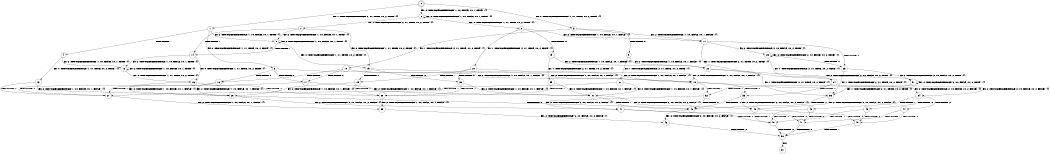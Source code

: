 digraph BCG {
size = "7, 10.5";
center = TRUE;
node [shape = circle];
0 [peripheries = 2];
0 -> 1 [label = "EX !1 !ATOMIC_EXCH_BRANCH (2, +1, TRUE, +0, 2, TRUE) !{}"];
0 -> 2 [label = "EX !2 !ATOMIC_EXCH_BRANCH (1, +0, FALSE, +0, 1, TRUE) !{}"];
0 -> 3 [label = "EX !0 !ATOMIC_EXCH_BRANCH (1, +1, TRUE, +0, 2, TRUE) !{}"];
1 -> 4 [label = "TERMINATE !1"];
1 -> 5 [label = "EX !2 !ATOMIC_EXCH_BRANCH (1, +0, FALSE, +0, 1, TRUE) !{}"];
1 -> 6 [label = "EX !0 !ATOMIC_EXCH_BRANCH (1, +1, TRUE, +0, 2, TRUE) !{}"];
2 -> 7 [label = "EX !1 !ATOMIC_EXCH_BRANCH (2, +1, TRUE, +0, 2, TRUE) !{}"];
2 -> 8 [label = "EX !0 !ATOMIC_EXCH_BRANCH (1, +1, TRUE, +0, 2, TRUE) !{}"];
2 -> 2 [label = "EX !2 !ATOMIC_EXCH_BRANCH (1, +0, FALSE, +0, 1, TRUE) !{}"];
3 -> 9 [label = "TERMINATE !0"];
3 -> 10 [label = "EX !1 !ATOMIC_EXCH_BRANCH (2, +1, TRUE, +0, 2, TRUE) !{}"];
3 -> 11 [label = "EX !2 !ATOMIC_EXCH_BRANCH (1, +0, FALSE, +0, 1, FALSE) !{}"];
4 -> 12 [label = "EX !2 !ATOMIC_EXCH_BRANCH (1, +0, FALSE, +0, 1, TRUE) !{}"];
4 -> 13 [label = "EX !0 !ATOMIC_EXCH_BRANCH (1, +1, TRUE, +0, 2, TRUE) !{}"];
5 -> 14 [label = "TERMINATE !1"];
5 -> 15 [label = "EX !0 !ATOMIC_EXCH_BRANCH (1, +1, TRUE, +0, 2, TRUE) !{}"];
5 -> 5 [label = "EX !2 !ATOMIC_EXCH_BRANCH (1, +0, FALSE, +0, 1, TRUE) !{}"];
6 -> 16 [label = "TERMINATE !1"];
6 -> 17 [label = "TERMINATE !0"];
6 -> 18 [label = "EX !2 !ATOMIC_EXCH_BRANCH (1, +0, FALSE, +0, 1, FALSE) !{}"];
7 -> 14 [label = "TERMINATE !1"];
7 -> 15 [label = "EX !0 !ATOMIC_EXCH_BRANCH (1, +1, TRUE, +0, 2, TRUE) !{}"];
7 -> 5 [label = "EX !2 !ATOMIC_EXCH_BRANCH (1, +0, FALSE, +0, 1, TRUE) !{}"];
8 -> 19 [label = "TERMINATE !0"];
8 -> 20 [label = "EX !1 !ATOMIC_EXCH_BRANCH (2, +1, TRUE, +0, 2, TRUE) !{}"];
8 -> 11 [label = "EX !2 !ATOMIC_EXCH_BRANCH (1, +0, FALSE, +0, 1, FALSE) !{}"];
9 -> 21 [label = "EX !1 !ATOMIC_EXCH_BRANCH (2, +1, TRUE, +0, 2, TRUE) !{}"];
9 -> 22 [label = "EX !2 !ATOMIC_EXCH_BRANCH (1, +0, FALSE, +0, 1, FALSE) !{}"];
10 -> 16 [label = "TERMINATE !1"];
10 -> 17 [label = "TERMINATE !0"];
10 -> 18 [label = "EX !2 !ATOMIC_EXCH_BRANCH (1, +0, FALSE, +0, 1, FALSE) !{}"];
11 -> 23 [label = "TERMINATE !0"];
11 -> 24 [label = "EX !1 !ATOMIC_EXCH_BRANCH (2, +1, TRUE, +0, 2, TRUE) !{}"];
11 -> 25 [label = "EX !2 !ATOMIC_EXCH_BRANCH (2, +0, FALSE, +0, 2, TRUE) !{}"];
12 -> 26 [label = "EX !0 !ATOMIC_EXCH_BRANCH (1, +1, TRUE, +0, 2, TRUE) !{}"];
12 -> 12 [label = "EX !2 !ATOMIC_EXCH_BRANCH (1, +0, FALSE, +0, 1, TRUE) !{}"];
13 -> 27 [label = "TERMINATE !0"];
13 -> 28 [label = "EX !2 !ATOMIC_EXCH_BRANCH (1, +0, FALSE, +0, 1, FALSE) !{}"];
14 -> 12 [label = "EX !2 !ATOMIC_EXCH_BRANCH (1, +0, FALSE, +0, 1, TRUE) !{}"];
14 -> 26 [label = "EX !0 !ATOMIC_EXCH_BRANCH (1, +1, TRUE, +0, 2, TRUE) !{}"];
15 -> 29 [label = "TERMINATE !1"];
15 -> 30 [label = "TERMINATE !0"];
15 -> 18 [label = "EX !2 !ATOMIC_EXCH_BRANCH (1, +0, FALSE, +0, 1, FALSE) !{}"];
16 -> 27 [label = "TERMINATE !0"];
16 -> 28 [label = "EX !2 !ATOMIC_EXCH_BRANCH (1, +0, FALSE, +0, 1, FALSE) !{}"];
17 -> 27 [label = "TERMINATE !1"];
17 -> 31 [label = "EX !2 !ATOMIC_EXCH_BRANCH (1, +0, FALSE, +0, 1, FALSE) !{}"];
18 -> 32 [label = "TERMINATE !1"];
18 -> 33 [label = "TERMINATE !0"];
18 -> 34 [label = "EX !2 !ATOMIC_EXCH_BRANCH (2, +0, FALSE, +0, 2, FALSE) !{}"];
19 -> 22 [label = "EX !2 !ATOMIC_EXCH_BRANCH (1, +0, FALSE, +0, 1, FALSE) !{}"];
19 -> 35 [label = "EX !1 !ATOMIC_EXCH_BRANCH (2, +1, TRUE, +0, 2, TRUE) !{}"];
20 -> 29 [label = "TERMINATE !1"];
20 -> 30 [label = "TERMINATE !0"];
20 -> 18 [label = "EX !2 !ATOMIC_EXCH_BRANCH (1, +0, FALSE, +0, 1, FALSE) !{}"];
21 -> 27 [label = "TERMINATE !1"];
21 -> 31 [label = "EX !2 !ATOMIC_EXCH_BRANCH (1, +0, FALSE, +0, 1, FALSE) !{}"];
22 -> 36 [label = "EX !1 !ATOMIC_EXCH_BRANCH (2, +1, TRUE, +0, 2, TRUE) !{}"];
22 -> 37 [label = "EX !2 !ATOMIC_EXCH_BRANCH (2, +0, FALSE, +0, 2, TRUE) !{}"];
23 -> 37 [label = "EX !2 !ATOMIC_EXCH_BRANCH (2, +0, FALSE, +0, 2, TRUE) !{}"];
23 -> 36 [label = "EX !1 !ATOMIC_EXCH_BRANCH (2, +1, TRUE, +0, 2, TRUE) !{}"];
24 -> 32 [label = "TERMINATE !1"];
24 -> 33 [label = "TERMINATE !0"];
24 -> 34 [label = "EX !2 !ATOMIC_EXCH_BRANCH (2, +0, FALSE, +0, 2, FALSE) !{}"];
25 -> 23 [label = "TERMINATE !0"];
25 -> 24 [label = "EX !1 !ATOMIC_EXCH_BRANCH (2, +1, TRUE, +0, 2, TRUE) !{}"];
25 -> 25 [label = "EX !2 !ATOMIC_EXCH_BRANCH (2, +0, FALSE, +0, 2, TRUE) !{}"];
26 -> 38 [label = "TERMINATE !0"];
26 -> 28 [label = "EX !2 !ATOMIC_EXCH_BRANCH (1, +0, FALSE, +0, 1, FALSE) !{}"];
27 -> 39 [label = "EX !2 !ATOMIC_EXCH_BRANCH (1, +0, FALSE, +0, 1, FALSE) !{}"];
28 -> 40 [label = "TERMINATE !0"];
28 -> 41 [label = "EX !2 !ATOMIC_EXCH_BRANCH (2, +0, FALSE, +0, 2, FALSE) !{}"];
29 -> 28 [label = "EX !2 !ATOMIC_EXCH_BRANCH (1, +0, FALSE, +0, 1, FALSE) !{}"];
29 -> 38 [label = "TERMINATE !0"];
30 -> 31 [label = "EX !2 !ATOMIC_EXCH_BRANCH (1, +0, FALSE, +0, 1, FALSE) !{}"];
30 -> 38 [label = "TERMINATE !1"];
31 -> 40 [label = "TERMINATE !1"];
31 -> 42 [label = "EX !2 !ATOMIC_EXCH_BRANCH (2, +0, FALSE, +0, 2, FALSE) !{}"];
32 -> 41 [label = "EX !2 !ATOMIC_EXCH_BRANCH (2, +0, FALSE, +0, 2, FALSE) !{}"];
32 -> 40 [label = "TERMINATE !0"];
33 -> 42 [label = "EX !2 !ATOMIC_EXCH_BRANCH (2, +0, FALSE, +0, 2, FALSE) !{}"];
33 -> 40 [label = "TERMINATE !1"];
34 -> 43 [label = "TERMINATE !1"];
34 -> 44 [label = "TERMINATE !2"];
34 -> 45 [label = "TERMINATE !0"];
35 -> 38 [label = "TERMINATE !1"];
35 -> 31 [label = "EX !2 !ATOMIC_EXCH_BRANCH (1, +0, FALSE, +0, 1, FALSE) !{}"];
36 -> 40 [label = "TERMINATE !1"];
36 -> 42 [label = "EX !2 !ATOMIC_EXCH_BRANCH (2, +0, FALSE, +0, 2, FALSE) !{}"];
37 -> 36 [label = "EX !1 !ATOMIC_EXCH_BRANCH (2, +1, TRUE, +0, 2, TRUE) !{}"];
37 -> 37 [label = "EX !2 !ATOMIC_EXCH_BRANCH (2, +0, FALSE, +0, 2, TRUE) !{}"];
38 -> 39 [label = "EX !2 !ATOMIC_EXCH_BRANCH (1, +0, FALSE, +0, 1, FALSE) !{}"];
39 -> 46 [label = "EX !2 !ATOMIC_EXCH_BRANCH (2, +0, FALSE, +0, 2, FALSE) !{}"];
40 -> 46 [label = "EX !2 !ATOMIC_EXCH_BRANCH (2, +0, FALSE, +0, 2, FALSE) !{}"];
41 -> 47 [label = "TERMINATE !2"];
41 -> 48 [label = "TERMINATE !0"];
42 -> 48 [label = "TERMINATE !1"];
42 -> 49 [label = "TERMINATE !2"];
43 -> 47 [label = "TERMINATE !2"];
43 -> 48 [label = "TERMINATE !0"];
44 -> 47 [label = "TERMINATE !1"];
44 -> 49 [label = "TERMINATE !0"];
45 -> 48 [label = "TERMINATE !1"];
45 -> 49 [label = "TERMINATE !2"];
46 -> 50 [label = "TERMINATE !2"];
47 -> 50 [label = "TERMINATE !0"];
48 -> 50 [label = "TERMINATE !2"];
49 -> 50 [label = "TERMINATE !1"];
50 -> 51 [label = "exit"];
}

